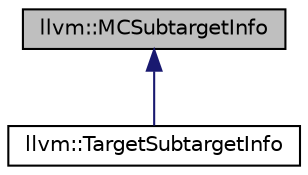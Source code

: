 digraph "llvm::MCSubtargetInfo"
{
 // LATEX_PDF_SIZE
  bgcolor="transparent";
  edge [fontname="Helvetica",fontsize="10",labelfontname="Helvetica",labelfontsize="10"];
  node [fontname="Helvetica",fontsize="10",shape=record];
  Node1 [label="llvm::MCSubtargetInfo",height=0.2,width=0.4,color="black", fillcolor="grey75", style="filled", fontcolor="black",tooltip="Generic base class for all target subtargets."];
  Node1 -> Node2 [dir="back",color="midnightblue",fontsize="10",style="solid",fontname="Helvetica"];
  Node2 [label="llvm::TargetSubtargetInfo",height=0.2,width=0.4,color="black",URL="$classllvm_1_1TargetSubtargetInfo.html",tooltip="TargetSubtargetInfo - Generic base class for all target subtargets."];
}
